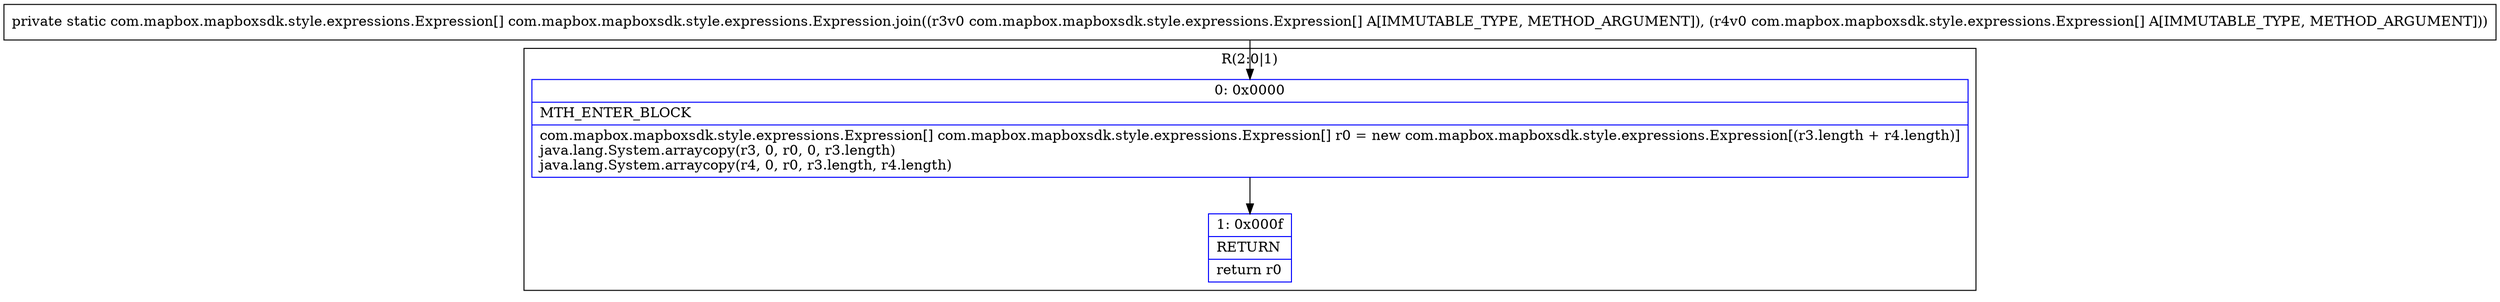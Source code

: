digraph "CFG forcom.mapbox.mapboxsdk.style.expressions.Expression.join([Lcom\/mapbox\/mapboxsdk\/style\/expressions\/Expression;[Lcom\/mapbox\/mapboxsdk\/style\/expressions\/Expression;)[Lcom\/mapbox\/mapboxsdk\/style\/expressions\/Expression;" {
subgraph cluster_Region_1547446622 {
label = "R(2:0|1)";
node [shape=record,color=blue];
Node_0 [shape=record,label="{0\:\ 0x0000|MTH_ENTER_BLOCK\l|com.mapbox.mapboxsdk.style.expressions.Expression[] com.mapbox.mapboxsdk.style.expressions.Expression[] r0 = new com.mapbox.mapboxsdk.style.expressions.Expression[(r3.length + r4.length)]\ljava.lang.System.arraycopy(r3, 0, r0, 0, r3.length)\ljava.lang.System.arraycopy(r4, 0, r0, r3.length, r4.length)\l}"];
Node_1 [shape=record,label="{1\:\ 0x000f|RETURN\l|return r0\l}"];
}
MethodNode[shape=record,label="{private static com.mapbox.mapboxsdk.style.expressions.Expression[] com.mapbox.mapboxsdk.style.expressions.Expression.join((r3v0 com.mapbox.mapboxsdk.style.expressions.Expression[] A[IMMUTABLE_TYPE, METHOD_ARGUMENT]), (r4v0 com.mapbox.mapboxsdk.style.expressions.Expression[] A[IMMUTABLE_TYPE, METHOD_ARGUMENT])) }"];
MethodNode -> Node_0;
Node_0 -> Node_1;
}

